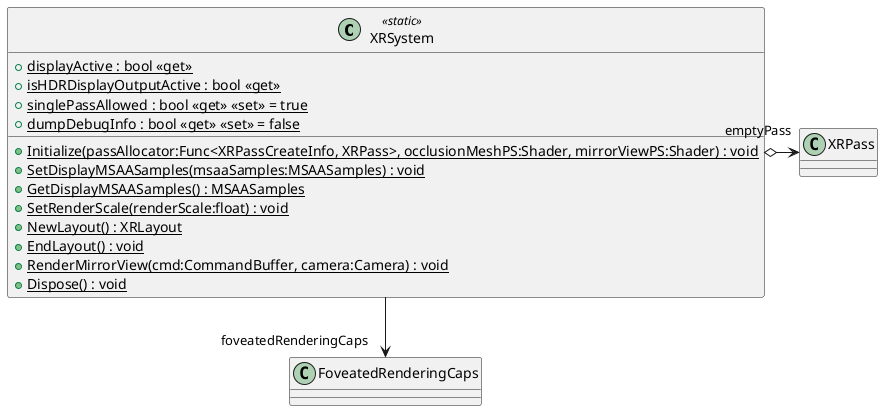 @startuml
class XRSystem <<static>> {
    {static} + displayActive : bool <<get>>
    {static} + isHDRDisplayOutputActive : bool <<get>>
    {static} + singlePassAllowed : bool <<get>> <<set>> = true
    {static} + dumpDebugInfo : bool <<get>> <<set>> = false
    + {static} Initialize(passAllocator:Func<XRPassCreateInfo, XRPass>, occlusionMeshPS:Shader, mirrorViewPS:Shader) : void
    + {static} SetDisplayMSAASamples(msaaSamples:MSAASamples) : void
    + {static} GetDisplayMSAASamples() : MSAASamples
    + {static} SetRenderScale(renderScale:float) : void
    + {static} NewLayout() : XRLayout
    + {static} EndLayout() : void
    + {static} RenderMirrorView(cmd:CommandBuffer, camera:Camera) : void
    + {static} Dispose() : void
}
XRSystem o-> "emptyPass" XRPass
XRSystem --> "foveatedRenderingCaps" FoveatedRenderingCaps
@enduml

